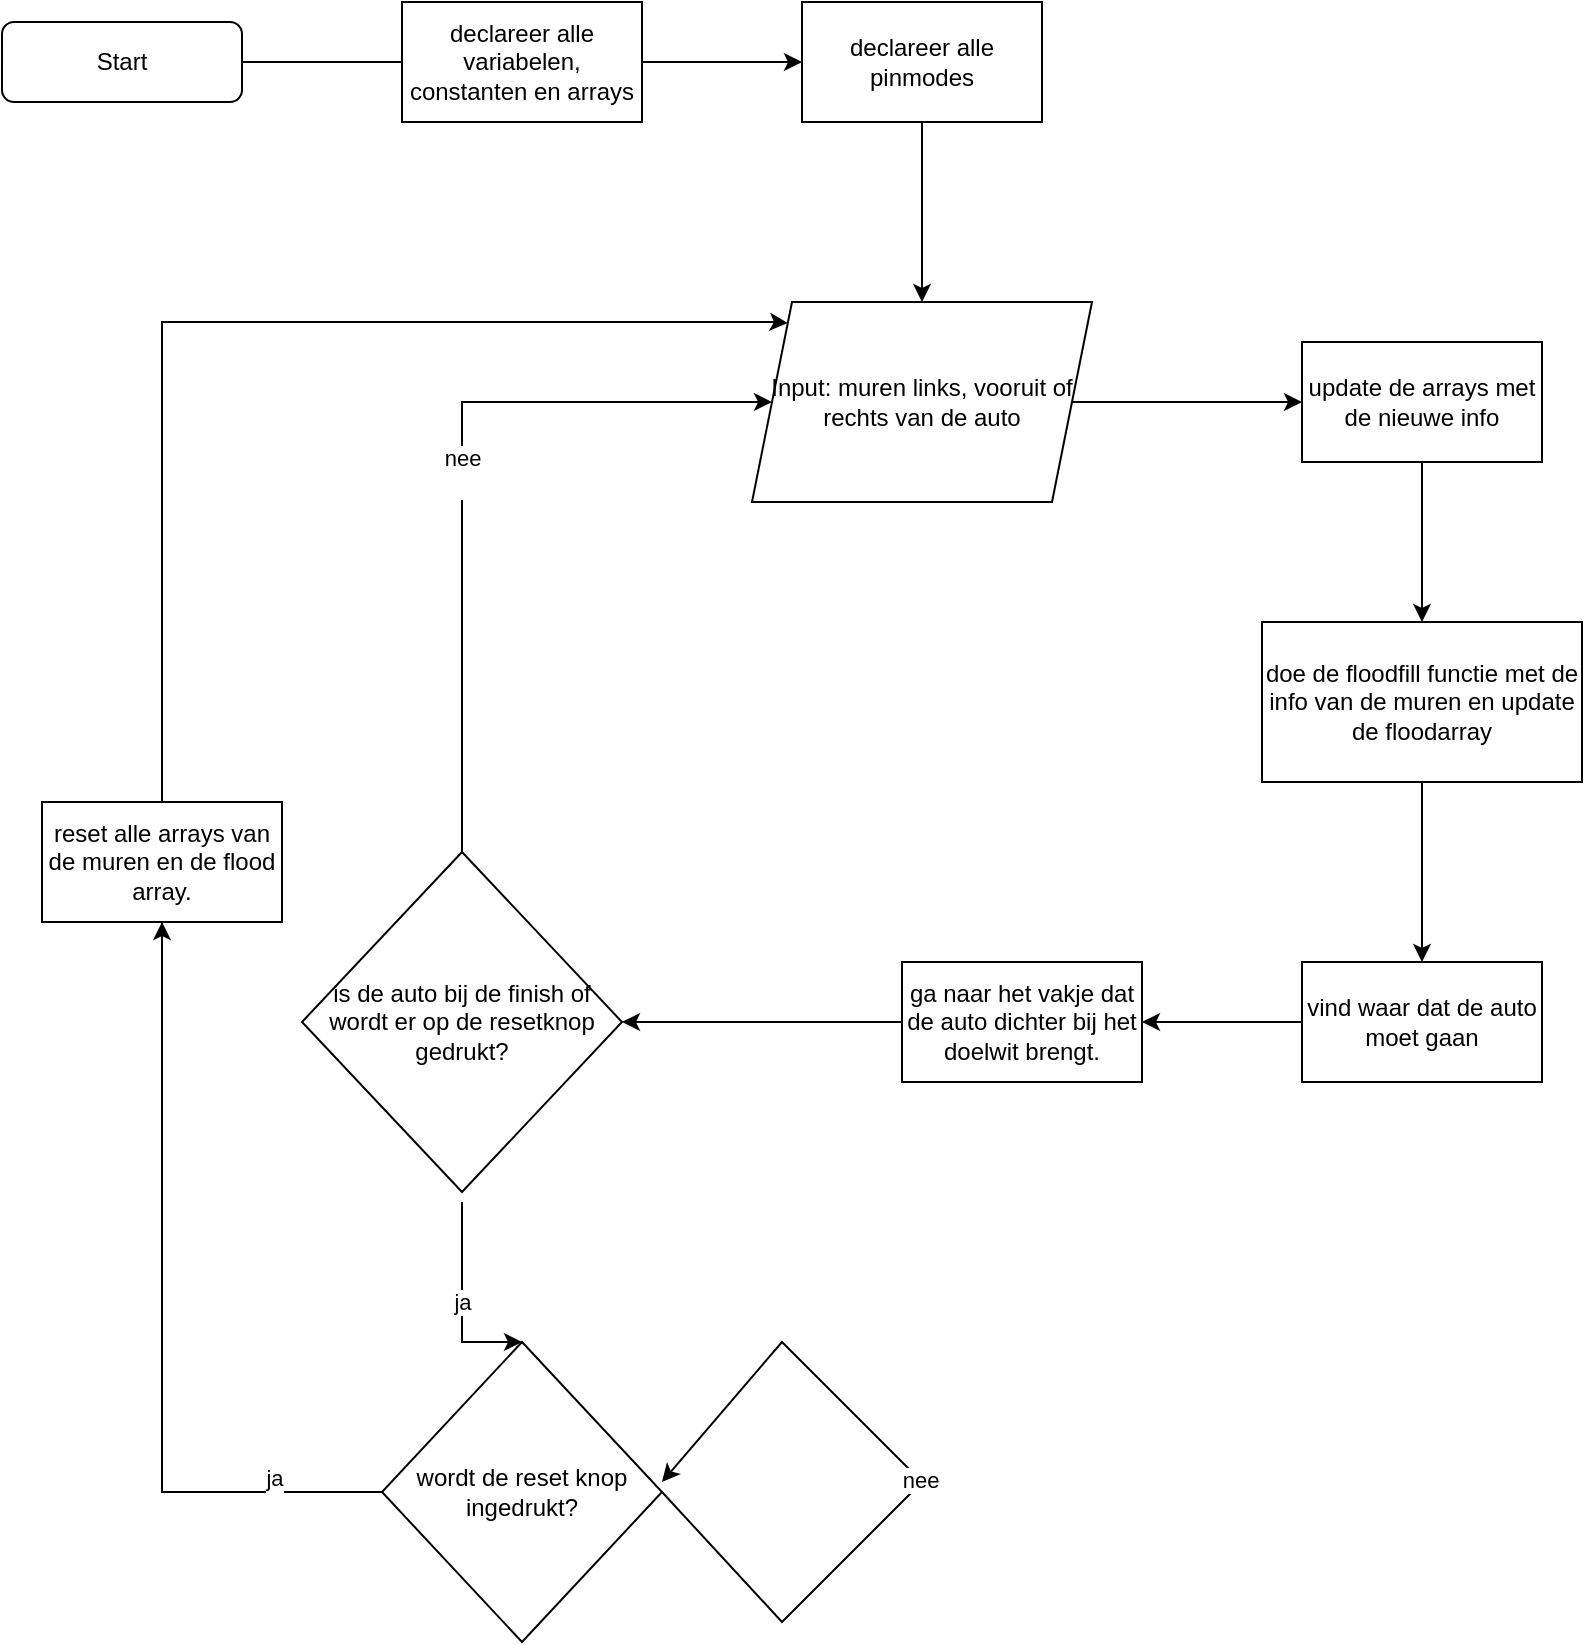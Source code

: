 <mxfile version="26.2.9">
  <diagram id="C5RBs43oDa-KdzZeNtuy" name="Page-1">
    <mxGraphModel dx="1313" dy="752" grid="1" gridSize="10" guides="1" tooltips="1" connect="1" arrows="1" fold="1" page="1" pageScale="1" pageWidth="827" pageHeight="1169" math="0" shadow="0">
      <root>
        <mxCell id="WIyWlLk6GJQsqaUBKTNV-0" />
        <mxCell id="WIyWlLk6GJQsqaUBKTNV-1" parent="WIyWlLk6GJQsqaUBKTNV-0" />
        <mxCell id="WIyWlLk6GJQsqaUBKTNV-2" value="" style="rounded=0;html=1;jettySize=auto;orthogonalLoop=1;fontSize=11;endArrow=block;endFill=0;endSize=8;strokeWidth=1;shadow=0;labelBackgroundColor=none;edgeStyle=orthogonalEdgeStyle;" parent="WIyWlLk6GJQsqaUBKTNV-1" source="WIyWlLk6GJQsqaUBKTNV-3" edge="1">
          <mxGeometry relative="1" as="geometry">
            <mxPoint x="220" y="70" as="targetPoint" />
            <Array as="points">
              <mxPoint x="221" y="70" />
            </Array>
          </mxGeometry>
        </mxCell>
        <mxCell id="WIyWlLk6GJQsqaUBKTNV-3" value="Start" style="rounded=1;whiteSpace=wrap;html=1;fontSize=12;glass=0;strokeWidth=1;shadow=0;" parent="WIyWlLk6GJQsqaUBKTNV-1" vertex="1">
          <mxGeometry x="20" y="50" width="120" height="40" as="geometry" />
        </mxCell>
        <mxCell id="8YMP0ElIbCVxDsqIHkcc-5" value="" style="edgeStyle=orthogonalEdgeStyle;rounded=0;orthogonalLoop=1;jettySize=auto;html=1;" parent="WIyWlLk6GJQsqaUBKTNV-1" source="8YMP0ElIbCVxDsqIHkcc-3" target="8YMP0ElIbCVxDsqIHkcc-4" edge="1">
          <mxGeometry relative="1" as="geometry" />
        </mxCell>
        <mxCell id="8YMP0ElIbCVxDsqIHkcc-3" value="declareer alle variabelen, constanten en arrays" style="rounded=0;whiteSpace=wrap;html=1;" parent="WIyWlLk6GJQsqaUBKTNV-1" vertex="1">
          <mxGeometry x="220" y="40" width="120" height="60" as="geometry" />
        </mxCell>
        <mxCell id="8YMP0ElIbCVxDsqIHkcc-7" value="" style="edgeStyle=orthogonalEdgeStyle;rounded=0;orthogonalLoop=1;jettySize=auto;html=1;entryX=0.5;entryY=0;entryDx=0;entryDy=0;" parent="WIyWlLk6GJQsqaUBKTNV-1" source="8YMP0ElIbCVxDsqIHkcc-4" target="PignoH_-_1SKaFWZlpCc-0" edge="1">
          <mxGeometry relative="1" as="geometry">
            <mxPoint x="480" y="160" as="targetPoint" />
          </mxGeometry>
        </mxCell>
        <mxCell id="8YMP0ElIbCVxDsqIHkcc-4" value="declareer alle pinmodes" style="whiteSpace=wrap;html=1;rounded=0;" parent="WIyWlLk6GJQsqaUBKTNV-1" vertex="1">
          <mxGeometry x="420" y="40" width="120" height="60" as="geometry" />
        </mxCell>
        <mxCell id="8YMP0ElIbCVxDsqIHkcc-9" value="&lt;div&gt;&lt;br&gt;&lt;/div&gt;" style="edgeStyle=orthogonalEdgeStyle;rounded=0;orthogonalLoop=1;jettySize=auto;html=1;exitX=1;exitY=0.5;exitDx=0;exitDy=0;" parent="WIyWlLk6GJQsqaUBKTNV-1" source="PignoH_-_1SKaFWZlpCc-0" target="8YMP0ElIbCVxDsqIHkcc-8" edge="1">
          <mxGeometry relative="1" as="geometry">
            <mxPoint x="565" y="240" as="sourcePoint" />
          </mxGeometry>
        </mxCell>
        <mxCell id="8YMP0ElIbCVxDsqIHkcc-11" value="" style="edgeStyle=orthogonalEdgeStyle;rounded=0;orthogonalLoop=1;jettySize=auto;html=1;" parent="WIyWlLk6GJQsqaUBKTNV-1" source="8YMP0ElIbCVxDsqIHkcc-8" target="8YMP0ElIbCVxDsqIHkcc-10" edge="1">
          <mxGeometry relative="1" as="geometry" />
        </mxCell>
        <mxCell id="8YMP0ElIbCVxDsqIHkcc-8" value="update de arrays met de nieuwe info" style="whiteSpace=wrap;html=1;rounded=0;" parent="WIyWlLk6GJQsqaUBKTNV-1" vertex="1">
          <mxGeometry x="670" y="210" width="120" height="60" as="geometry" />
        </mxCell>
        <mxCell id="8YMP0ElIbCVxDsqIHkcc-15" value="" style="edgeStyle=orthogonalEdgeStyle;rounded=0;orthogonalLoop=1;jettySize=auto;html=1;" parent="WIyWlLk6GJQsqaUBKTNV-1" source="8YMP0ElIbCVxDsqIHkcc-10" target="8YMP0ElIbCVxDsqIHkcc-14" edge="1">
          <mxGeometry relative="1" as="geometry" />
        </mxCell>
        <mxCell id="8YMP0ElIbCVxDsqIHkcc-10" value="doe de floodfill functie met de info van de muren en update de floodarray" style="whiteSpace=wrap;html=1;rounded=0;" parent="WIyWlLk6GJQsqaUBKTNV-1" vertex="1">
          <mxGeometry x="650" y="350" width="160" height="80" as="geometry" />
        </mxCell>
        <mxCell id="8YMP0ElIbCVxDsqIHkcc-17" value="" style="edgeStyle=orthogonalEdgeStyle;rounded=0;orthogonalLoop=1;jettySize=auto;html=1;" parent="WIyWlLk6GJQsqaUBKTNV-1" source="8YMP0ElIbCVxDsqIHkcc-14" target="8YMP0ElIbCVxDsqIHkcc-16" edge="1">
          <mxGeometry relative="1" as="geometry" />
        </mxCell>
        <mxCell id="8YMP0ElIbCVxDsqIHkcc-14" value="vind waar dat de auto moet gaan" style="whiteSpace=wrap;html=1;rounded=0;" parent="WIyWlLk6GJQsqaUBKTNV-1" vertex="1">
          <mxGeometry x="670" y="520" width="120" height="60" as="geometry" />
        </mxCell>
        <mxCell id="8YMP0ElIbCVxDsqIHkcc-19" value="" style="edgeStyle=orthogonalEdgeStyle;rounded=0;orthogonalLoop=1;jettySize=auto;html=1;" parent="WIyWlLk6GJQsqaUBKTNV-1" source="8YMP0ElIbCVxDsqIHkcc-16" target="8YMP0ElIbCVxDsqIHkcc-18" edge="1">
          <mxGeometry relative="1" as="geometry" />
        </mxCell>
        <mxCell id="8YMP0ElIbCVxDsqIHkcc-16" value="ga naar het vakje dat de auto dichter bij het doelwit brengt." style="whiteSpace=wrap;html=1;rounded=0;" parent="WIyWlLk6GJQsqaUBKTNV-1" vertex="1">
          <mxGeometry x="470" y="520" width="120" height="60" as="geometry" />
        </mxCell>
        <mxCell id="8YMP0ElIbCVxDsqIHkcc-18" value="is de auto bij de finish of wordt er op de resetknop gedrukt?" style="rhombus;whiteSpace=wrap;html=1;rounded=0;" parent="WIyWlLk6GJQsqaUBKTNV-1" vertex="1">
          <mxGeometry x="170" y="465" width="160" height="170" as="geometry" />
        </mxCell>
        <mxCell id="8YMP0ElIbCVxDsqIHkcc-20" value="nee&lt;div&gt;&lt;br&gt;&lt;/div&gt;" style="endArrow=classic;html=1;rounded=0;entryX=0;entryY=0.5;entryDx=0;entryDy=0;exitX=0.5;exitY=0;exitDx=0;exitDy=0;" parent="WIyWlLk6GJQsqaUBKTNV-1" source="8YMP0ElIbCVxDsqIHkcc-18" target="PignoH_-_1SKaFWZlpCc-0" edge="1">
          <mxGeometry width="50" height="50" relative="1" as="geometry">
            <mxPoint x="530" y="390" as="sourcePoint" />
            <mxPoint x="395" y="240" as="targetPoint" />
            <Array as="points">
              <mxPoint x="250" y="240" />
            </Array>
          </mxGeometry>
        </mxCell>
        <mxCell id="8YMP0ElIbCVxDsqIHkcc-21" value="ja" style="endArrow=classic;html=1;rounded=0;entryX=0.5;entryY=0;entryDx=0;entryDy=0;" parent="WIyWlLk6GJQsqaUBKTNV-1" target="8YMP0ElIbCVxDsqIHkcc-23" edge="1">
          <mxGeometry width="50" height="50" relative="1" as="geometry">
            <mxPoint x="250" y="640" as="sourcePoint" />
            <mxPoint x="250" y="710" as="targetPoint" />
            <Array as="points">
              <mxPoint x="250" y="710" />
            </Array>
          </mxGeometry>
        </mxCell>
        <mxCell id="8YMP0ElIbCVxDsqIHkcc-23" value="wordt de reset knop ingedrukt?" style="rhombus;whiteSpace=wrap;html=1;" parent="WIyWlLk6GJQsqaUBKTNV-1" vertex="1">
          <mxGeometry x="210" y="710" width="140" height="150" as="geometry" />
        </mxCell>
        <mxCell id="8YMP0ElIbCVxDsqIHkcc-24" value="nee" style="endArrow=classic;html=1;rounded=0;exitX=1;exitY=0.5;exitDx=0;exitDy=0;" parent="WIyWlLk6GJQsqaUBKTNV-1" source="8YMP0ElIbCVxDsqIHkcc-23" edge="1">
          <mxGeometry width="50" height="50" relative="1" as="geometry">
            <mxPoint x="530" y="760" as="sourcePoint" />
            <mxPoint x="350" y="780" as="targetPoint" />
            <Array as="points">
              <mxPoint x="410" y="850" />
              <mxPoint x="480" y="780" />
              <mxPoint x="410" y="710" />
            </Array>
          </mxGeometry>
        </mxCell>
        <mxCell id="8YMP0ElIbCVxDsqIHkcc-25" value="" style="endArrow=classic;html=1;rounded=0;exitX=0;exitY=0.5;exitDx=0;exitDy=0;entryX=0;entryY=0;entryDx=0;entryDy=0;" parent="WIyWlLk6GJQsqaUBKTNV-1" source="8YMP0ElIbCVxDsqIHkcc-23" target="PignoH_-_1SKaFWZlpCc-0" edge="1">
          <mxGeometry width="50" height="50" relative="1" as="geometry">
            <mxPoint x="540" y="810" as="sourcePoint" />
            <mxPoint x="395" y="240" as="targetPoint" />
            <Array as="points">
              <mxPoint x="100" y="785" />
              <mxPoint x="100" y="200" />
              <mxPoint x="405" y="200" />
            </Array>
          </mxGeometry>
        </mxCell>
        <mxCell id="8YMP0ElIbCVxDsqIHkcc-26" value="ja&lt;div&gt;&lt;br&gt;&lt;/div&gt;" style="edgeLabel;html=1;align=center;verticalAlign=middle;resizable=0;points=[];" parent="8YMP0ElIbCVxDsqIHkcc-25" vertex="1" connectable="0">
          <mxGeometry x="-0.894" relative="1" as="geometry">
            <mxPoint x="-1" as="offset" />
          </mxGeometry>
        </mxCell>
        <mxCell id="8YMP0ElIbCVxDsqIHkcc-27" value="reset alle arrays van de muren en de flood array." style="rounded=0;whiteSpace=wrap;html=1;" parent="WIyWlLk6GJQsqaUBKTNV-1" vertex="1">
          <mxGeometry x="40" y="440" width="120" height="60" as="geometry" />
        </mxCell>
        <mxCell id="8YMP0ElIbCVxDsqIHkcc-28" value="" style="endArrow=classic;html=1;rounded=0;entryX=0.5;entryY=1;entryDx=0;entryDy=0;" parent="WIyWlLk6GJQsqaUBKTNV-1" target="8YMP0ElIbCVxDsqIHkcc-27" edge="1">
          <mxGeometry width="50" height="50" relative="1" as="geometry">
            <mxPoint x="100" y="590" as="sourcePoint" />
            <mxPoint x="340" y="450" as="targetPoint" />
          </mxGeometry>
        </mxCell>
        <mxCell id="PignoH_-_1SKaFWZlpCc-0" value="Input: muren links, vooruit of rechts van de auto" style="shape=parallelogram;perimeter=parallelogramPerimeter;whiteSpace=wrap;html=1;fixedSize=1;" vertex="1" parent="WIyWlLk6GJQsqaUBKTNV-1">
          <mxGeometry x="395" y="190" width="170" height="100" as="geometry" />
        </mxCell>
      </root>
    </mxGraphModel>
  </diagram>
</mxfile>
